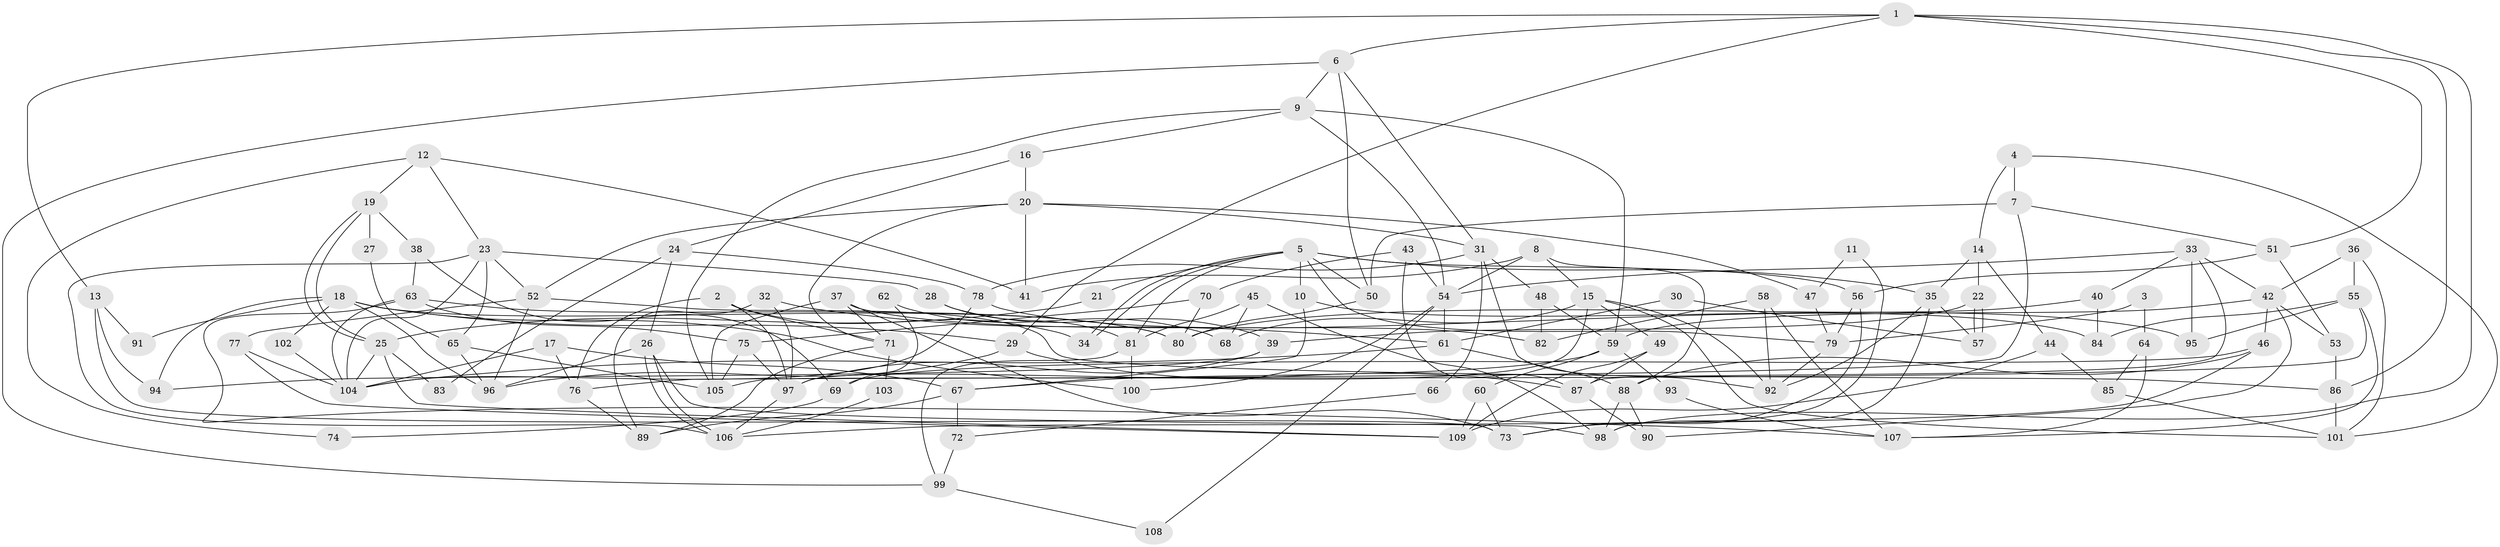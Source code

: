 // coarse degree distribution, {9: 0.045454545454545456, 8: 0.022727272727272728, 5: 0.11363636363636363, 16: 0.022727272727272728, 2: 0.06818181818181818, 17: 0.022727272727272728, 11: 0.022727272727272728, 6: 0.18181818181818182, 3: 0.22727272727272727, 7: 0.045454545454545456, 10: 0.022727272727272728, 13: 0.022727272727272728, 4: 0.1590909090909091, 12: 0.022727272727272728}
// Generated by graph-tools (version 1.1) at 2025/51/03/04/25 22:51:15]
// undirected, 109 vertices, 218 edges
graph export_dot {
  node [color=gray90,style=filled];
  1;
  2;
  3;
  4;
  5;
  6;
  7;
  8;
  9;
  10;
  11;
  12;
  13;
  14;
  15;
  16;
  17;
  18;
  19;
  20;
  21;
  22;
  23;
  24;
  25;
  26;
  27;
  28;
  29;
  30;
  31;
  32;
  33;
  34;
  35;
  36;
  37;
  38;
  39;
  40;
  41;
  42;
  43;
  44;
  45;
  46;
  47;
  48;
  49;
  50;
  51;
  52;
  53;
  54;
  55;
  56;
  57;
  58;
  59;
  60;
  61;
  62;
  63;
  64;
  65;
  66;
  67;
  68;
  69;
  70;
  71;
  72;
  73;
  74;
  75;
  76;
  77;
  78;
  79;
  80;
  81;
  82;
  83;
  84;
  85;
  86;
  87;
  88;
  89;
  90;
  91;
  92;
  93;
  94;
  95;
  96;
  97;
  98;
  99;
  100;
  101;
  102;
  103;
  104;
  105;
  106;
  107;
  108;
  109;
  1 -- 98;
  1 -- 51;
  1 -- 6;
  1 -- 13;
  1 -- 29;
  1 -- 86;
  2 -- 97;
  2 -- 76;
  2 -- 34;
  2 -- 71;
  3 -- 79;
  3 -- 64;
  4 -- 14;
  4 -- 101;
  4 -- 7;
  5 -- 79;
  5 -- 34;
  5 -- 34;
  5 -- 10;
  5 -- 21;
  5 -- 35;
  5 -- 50;
  5 -- 56;
  5 -- 81;
  6 -- 9;
  6 -- 31;
  6 -- 50;
  6 -- 99;
  7 -- 50;
  7 -- 51;
  7 -- 76;
  8 -- 88;
  8 -- 54;
  8 -- 15;
  8 -- 41;
  9 -- 16;
  9 -- 59;
  9 -- 54;
  9 -- 105;
  10 -- 67;
  10 -- 95;
  11 -- 47;
  11 -- 73;
  12 -- 23;
  12 -- 41;
  12 -- 19;
  12 -- 74;
  13 -- 94;
  13 -- 73;
  13 -- 91;
  14 -- 35;
  14 -- 22;
  14 -- 44;
  15 -- 92;
  15 -- 49;
  15 -- 68;
  15 -- 97;
  15 -- 101;
  16 -- 20;
  16 -- 24;
  17 -- 104;
  17 -- 76;
  17 -- 67;
  18 -- 29;
  18 -- 80;
  18 -- 91;
  18 -- 94;
  18 -- 96;
  18 -- 100;
  18 -- 102;
  19 -- 25;
  19 -- 25;
  19 -- 27;
  19 -- 38;
  20 -- 71;
  20 -- 31;
  20 -- 41;
  20 -- 47;
  20 -- 52;
  21 -- 25;
  22 -- 57;
  22 -- 57;
  22 -- 39;
  23 -- 52;
  23 -- 65;
  23 -- 28;
  23 -- 104;
  23 -- 106;
  24 -- 26;
  24 -- 78;
  24 -- 83;
  25 -- 109;
  25 -- 83;
  25 -- 104;
  26 -- 96;
  26 -- 106;
  26 -- 106;
  26 -- 98;
  27 -- 65;
  28 -- 81;
  28 -- 39;
  29 -- 96;
  29 -- 87;
  30 -- 57;
  30 -- 61;
  31 -- 48;
  31 -- 66;
  31 -- 78;
  31 -- 92;
  32 -- 61;
  32 -- 97;
  32 -- 89;
  33 -- 54;
  33 -- 87;
  33 -- 40;
  33 -- 42;
  33 -- 95;
  35 -- 98;
  35 -- 57;
  35 -- 92;
  36 -- 42;
  36 -- 55;
  36 -- 101;
  37 -- 73;
  37 -- 105;
  37 -- 71;
  37 -- 82;
  38 -- 63;
  38 -- 69;
  39 -- 97;
  39 -- 94;
  40 -- 80;
  40 -- 84;
  42 -- 53;
  42 -- 46;
  42 -- 59;
  42 -- 90;
  43 -- 87;
  43 -- 70;
  43 -- 54;
  44 -- 109;
  44 -- 85;
  45 -- 98;
  45 -- 81;
  45 -- 68;
  46 -- 106;
  46 -- 69;
  46 -- 88;
  47 -- 79;
  48 -- 82;
  48 -- 59;
  49 -- 87;
  49 -- 109;
  50 -- 80;
  51 -- 56;
  51 -- 53;
  52 -- 86;
  52 -- 77;
  52 -- 96;
  53 -- 86;
  54 -- 61;
  54 -- 100;
  54 -- 108;
  55 -- 84;
  55 -- 95;
  55 -- 105;
  55 -- 107;
  56 -- 73;
  56 -- 79;
  58 -- 92;
  58 -- 107;
  58 -- 82;
  59 -- 67;
  59 -- 60;
  59 -- 93;
  60 -- 109;
  60 -- 73;
  61 -- 104;
  61 -- 88;
  62 -- 68;
  62 -- 69;
  63 -- 75;
  63 -- 104;
  63 -- 80;
  63 -- 107;
  64 -- 85;
  64 -- 107;
  65 -- 96;
  65 -- 105;
  66 -- 72;
  67 -- 89;
  67 -- 72;
  69 -- 74;
  70 -- 75;
  70 -- 80;
  71 -- 89;
  71 -- 103;
  72 -- 99;
  75 -- 105;
  75 -- 97;
  76 -- 89;
  77 -- 104;
  77 -- 109;
  78 -- 104;
  78 -- 84;
  79 -- 92;
  81 -- 100;
  81 -- 99;
  85 -- 101;
  86 -- 101;
  87 -- 90;
  88 -- 90;
  88 -- 98;
  93 -- 107;
  97 -- 106;
  99 -- 108;
  102 -- 104;
  103 -- 106;
}
